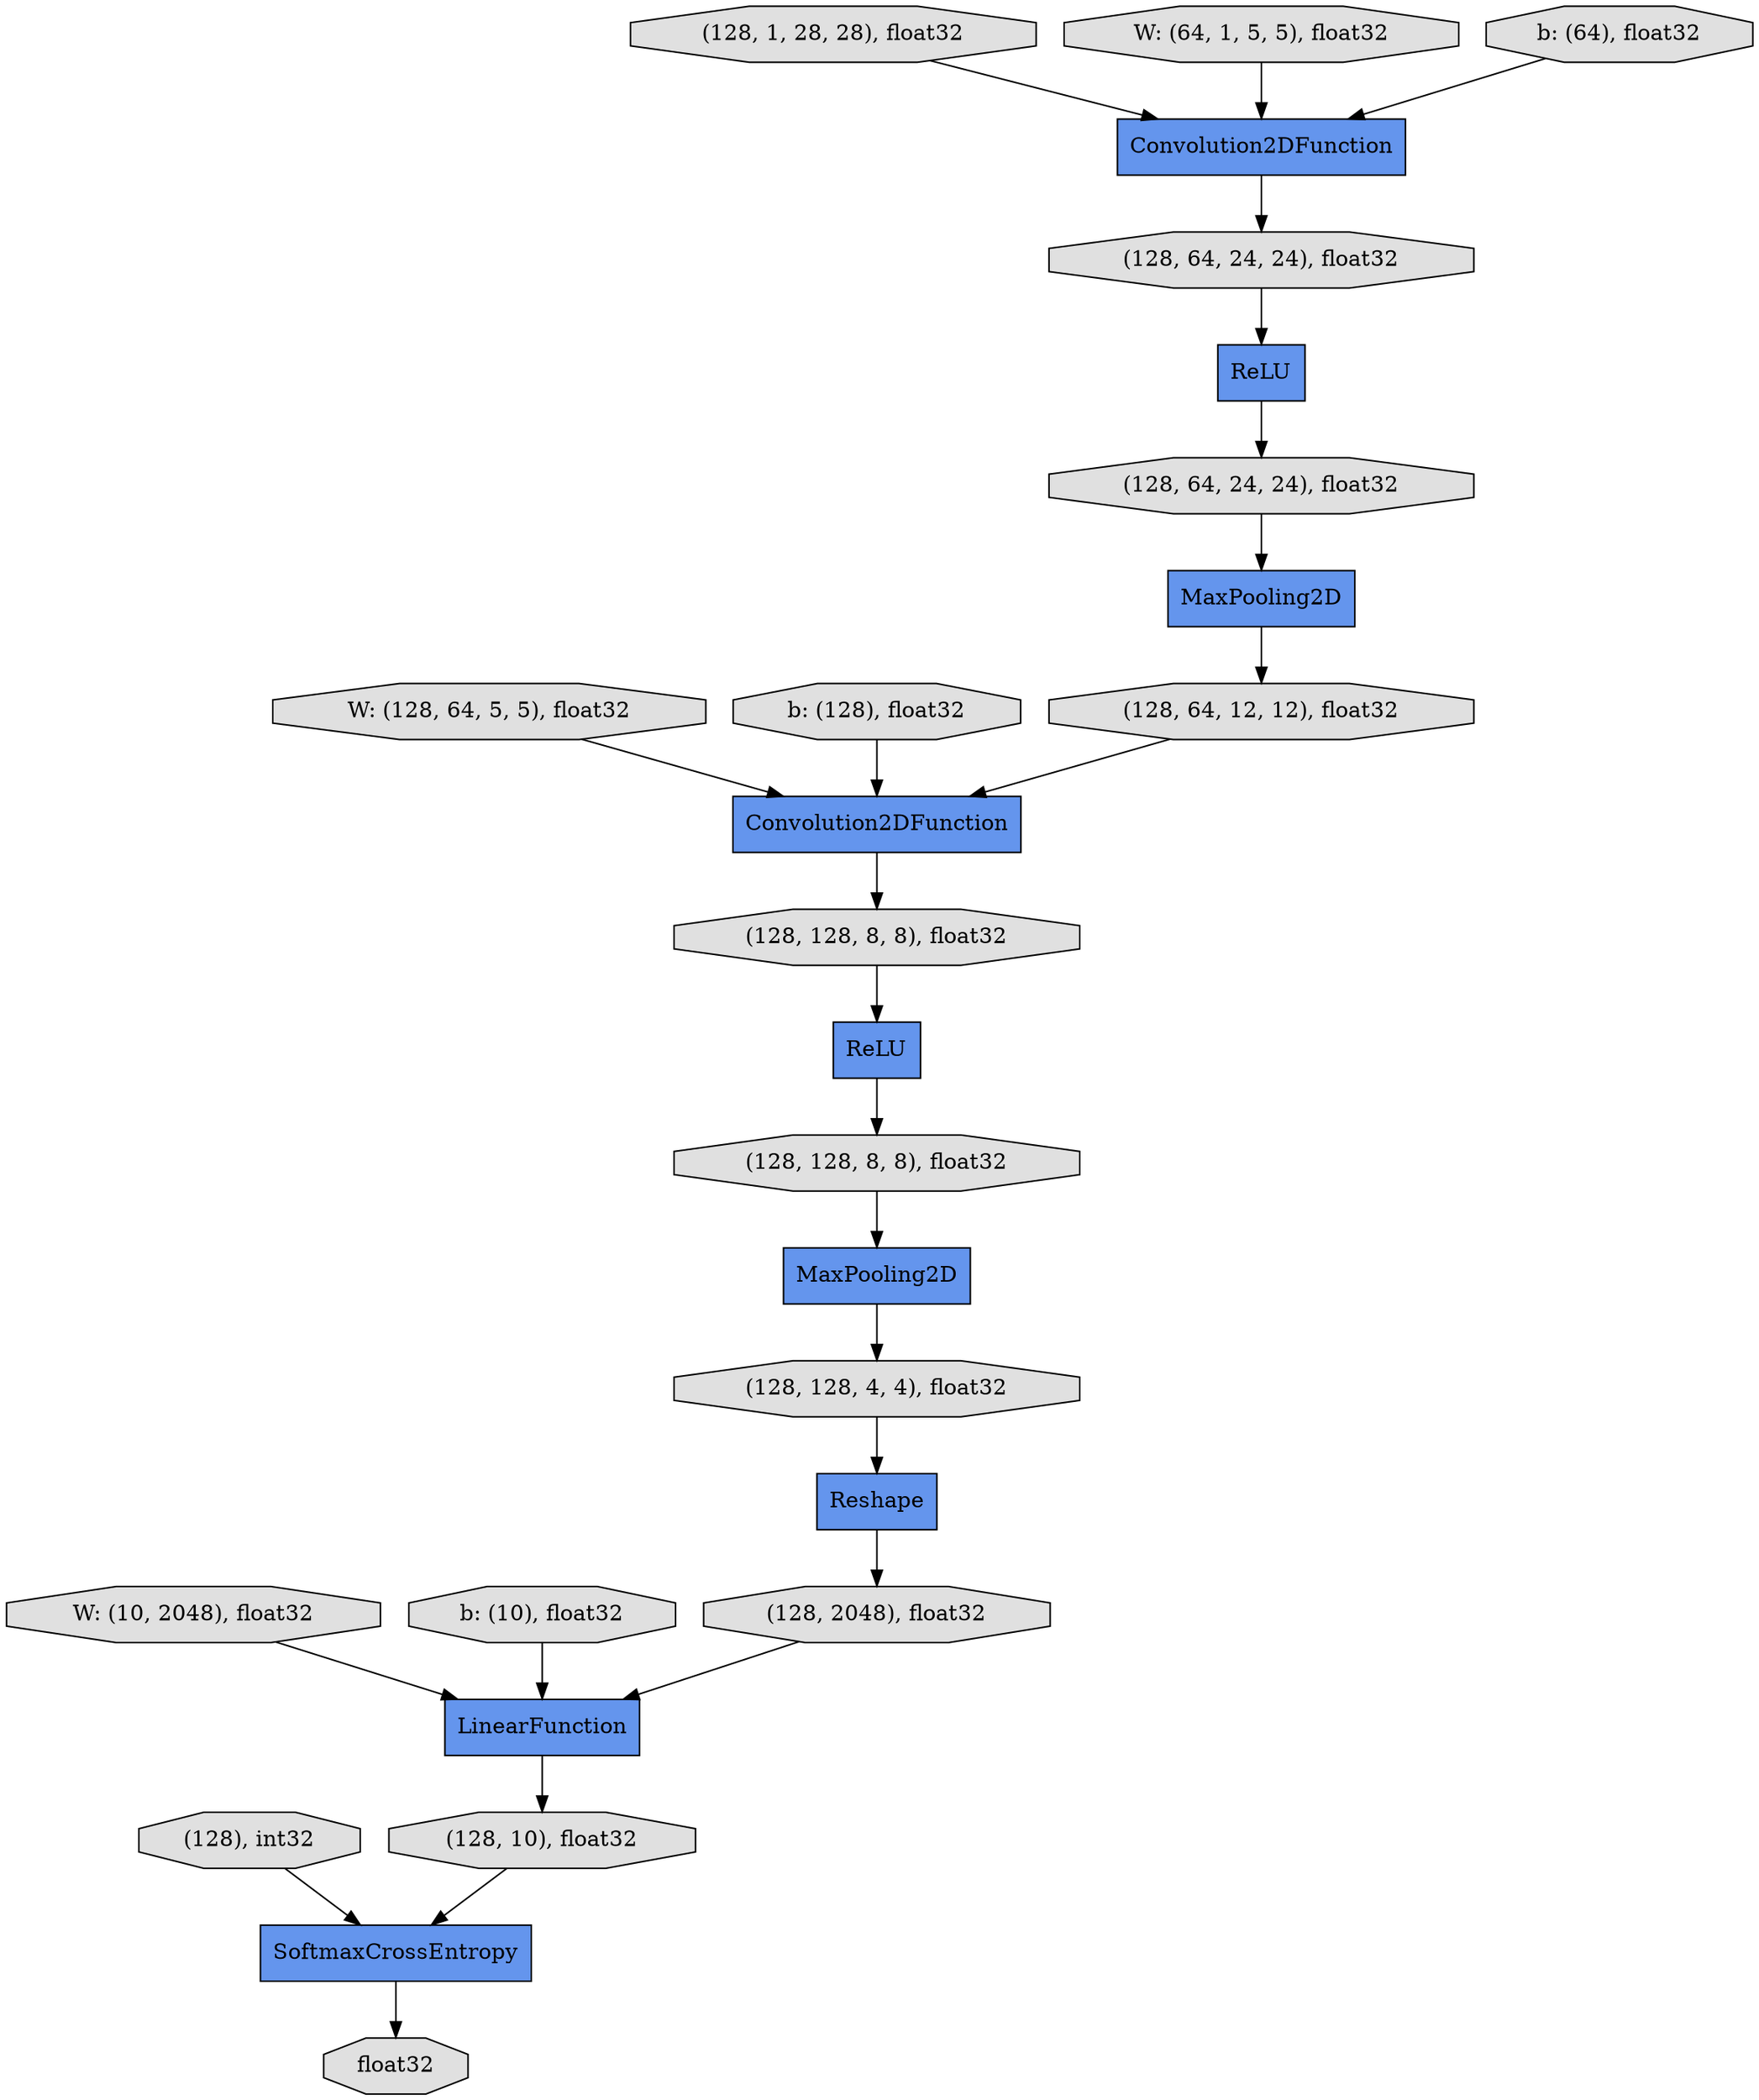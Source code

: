digraph graphname{rankdir=TB;22593929023616 [label="ReLU",shape="record",fillcolor="#6495ED",style="filled"];22593929392312 [label="MaxPooling2D",shape="record",fillcolor="#6495ED",style="filled"];22593929023672 [label="(128, 1, 28, 28), float32",shape="octagon",fillcolor="#E0E0E0",style="filled"];22593929023728 [label="LinearFunction",shape="record",fillcolor="#6495ED",style="filled"];22593929023784 [label="(128, 64, 24, 24), float32",shape="octagon",fillcolor="#E0E0E0",style="filled"];22595137528104 [label="W: (64, 1, 5, 5), float32",shape="octagon",fillcolor="#E0E0E0",style="filled"];22595137851800 [label="Reshape",shape="record",fillcolor="#6495ED",style="filled"];22593929023896 [label="SoftmaxCrossEntropy",shape="record",fillcolor="#6495ED",style="filled"];22593929023952 [label="(128, 64, 24, 24), float32",shape="octagon",fillcolor="#E0E0E0",style="filled"];22595470729680 [label="MaxPooling2D",shape="record",fillcolor="#6495ED",style="filled"];22595137851912 [label="(128, 64, 12, 12), float32",shape="octagon",fillcolor="#E0E0E0",style="filled"];22593931256440 [label="ReLU",shape="record",fillcolor="#6495ED",style="filled"];22595179680544 [label="(128, 128, 8, 8), float32",shape="octagon",fillcolor="#E0E0E0",style="filled"];22593929024344 [label="(128, 128, 8, 8), float32",shape="octagon",fillcolor="#E0E0E0",style="filled"];22593929024400 [label="(128, 128, 4, 4), float32",shape="octagon",fillcolor="#E0E0E0",style="filled"];22593929024512 [label="(128, 2048), float32",shape="octagon",fillcolor="#E0E0E0",style="filled"];22593930527744 [label="W: (128, 64, 5, 5), float32",shape="octagon",fillcolor="#E0E0E0",style="filled"];22593931222152 [label="b: (128), float32",shape="octagon",fillcolor="#E0E0E0",style="filled"];22593929024792 [label="(128, 10), float32",shape="octagon",fillcolor="#E0E0E0",style="filled"];22593930528192 [label="b: (64), float32",shape="octagon",fillcolor="#E0E0E0",style="filled"];22593936930296 [label="W: (10, 2048), float32",shape="octagon",fillcolor="#E0E0E0",style="filled"];22595137810104 [label="Convolution2DFunction",shape="record",fillcolor="#6495ED",style="filled"];22593929025240 [label="(128), int32",shape="octagon",fillcolor="#E0E0E0",style="filled"];22593930616560 [label="b: (10), float32",shape="octagon",fillcolor="#E0E0E0",style="filled"];22593929025296 [label="float32",shape="octagon",fillcolor="#E0E0E0",style="filled"];22593929396176 [label="Convolution2DFunction",shape="record",fillcolor="#6495ED",style="filled"];22593929396176 -> 22593929023784;22593929023896 -> 22593929025296;22593929025240 -> 22593929023896;22593936930296 -> 22593929023728;22593929024344 -> 22595470729680;22593930527744 -> 22595137810104;22595137528104 -> 22593929396176;22593929023784 -> 22593929023616;22593930616560 -> 22593929023728;22593929023728 -> 22593929024792;22595179680544 -> 22593931256440;22595137851912 -> 22595137810104;22593929023616 -> 22593929023952;22595470729680 -> 22593929024400;22593931256440 -> 22593929024344;22593929023952 -> 22593929392312;22593929023672 -> 22593929396176;22593929024792 -> 22593929023896;22593929024512 -> 22593929023728;22593930528192 -> 22593929396176;22593931222152 -> 22595137810104;22593929024400 -> 22595137851800;22593929392312 -> 22595137851912;22595137851800 -> 22593929024512;22595137810104 -> 22595179680544;}